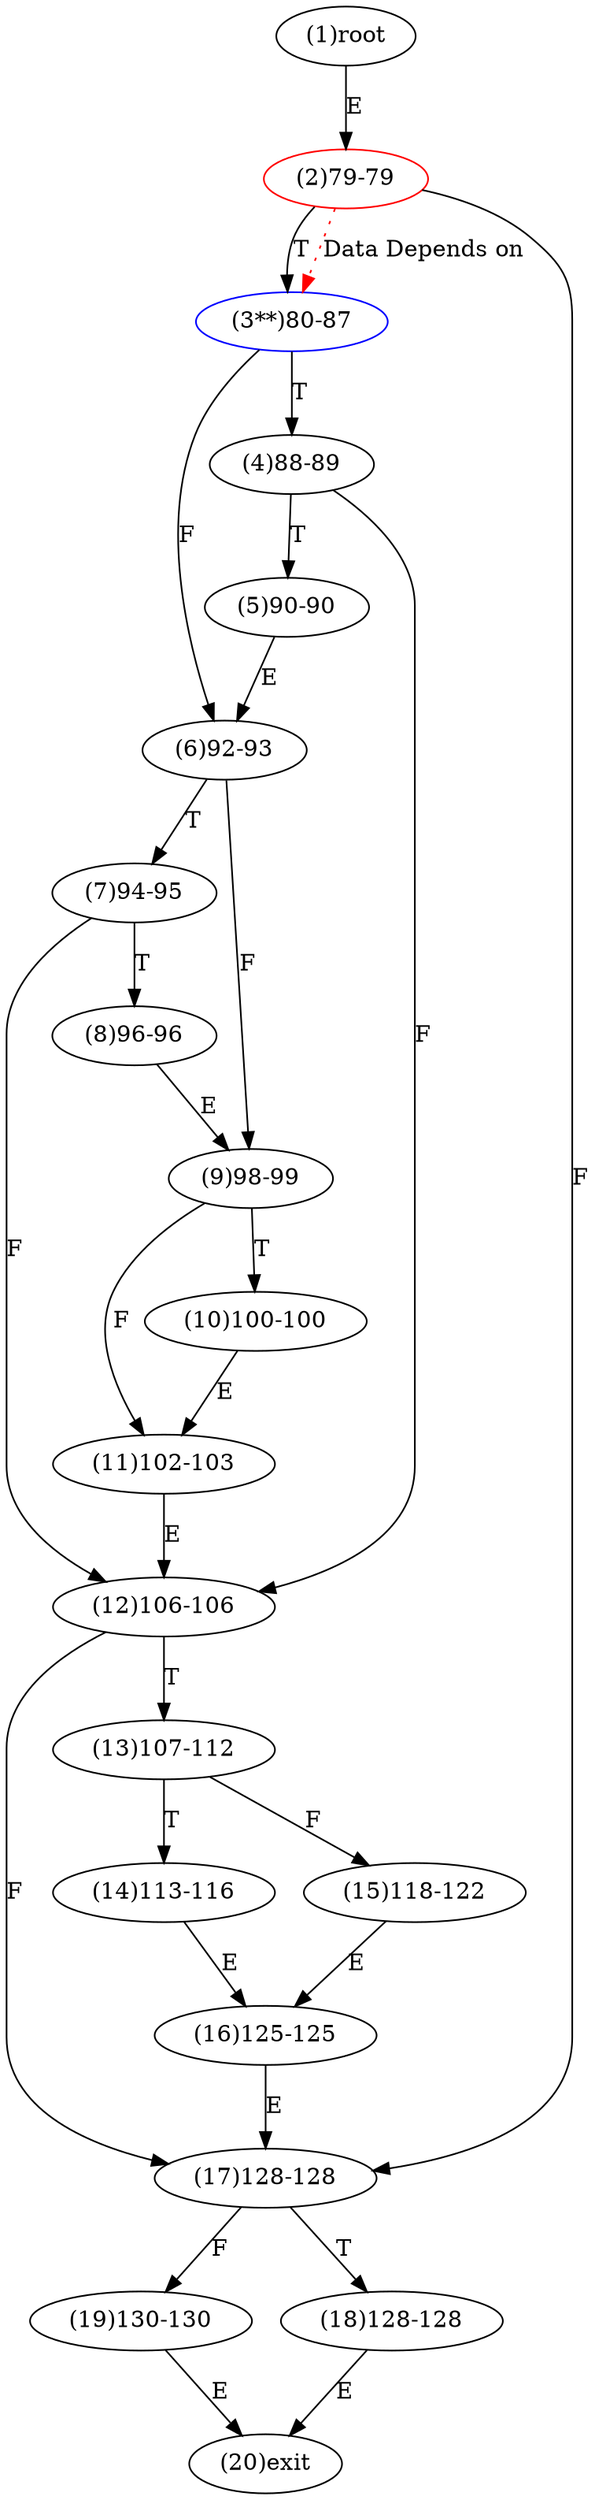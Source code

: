 digraph "" { 
1[ label="(1)root"];
2[ label="(2)79-79",color=red];
3[ label="(3**)80-87",color=blue];
4[ label="(4)88-89"];
5[ label="(5)90-90"];
6[ label="(6)92-93"];
7[ label="(7)94-95"];
8[ label="(8)96-96"];
9[ label="(9)98-99"];
10[ label="(10)100-100"];
11[ label="(11)102-103"];
12[ label="(12)106-106"];
13[ label="(13)107-112"];
14[ label="(14)113-116"];
15[ label="(15)118-122"];
17[ label="(17)128-128"];
16[ label="(16)125-125"];
19[ label="(19)130-130"];
18[ label="(18)128-128"];
20[ label="(20)exit"];
1->2[ label="E"];
2->17[ label="F"];
2->3[ label="T"];
3->6[ label="F"];
3->4[ label="T"];
4->12[ label="F"];
4->5[ label="T"];
5->6[ label="E"];
6->9[ label="F"];
6->7[ label="T"];
7->12[ label="F"];
7->8[ label="T"];
8->9[ label="E"];
9->11[ label="F"];
9->10[ label="T"];
10->11[ label="E"];
11->12[ label="E"];
12->17[ label="F"];
12->13[ label="T"];
13->15[ label="F"];
13->14[ label="T"];
14->16[ label="E"];
15->16[ label="E"];
16->17[ label="E"];
17->19[ label="F"];
17->18[ label="T"];
18->20[ label="E"];
19->20[ label="E"];
2->3[ color="red" label="Data Depends on" style = dotted ];
}